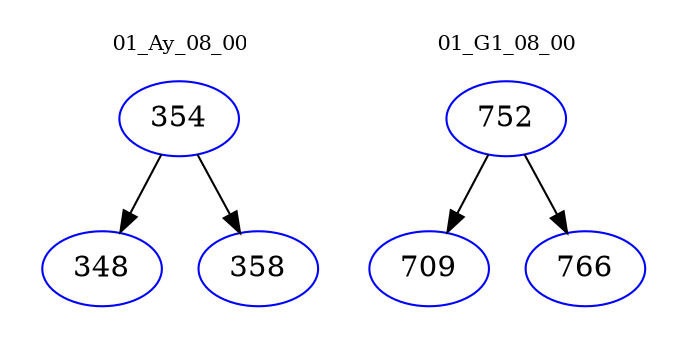 digraph{
subgraph cluster_0 {
color = white
label = "01_Ay_08_00";
fontsize=10;
T0_354 [label="354", color="blue"]
T0_354 -> T0_348 [color="black"]
T0_348 [label="348", color="blue"]
T0_354 -> T0_358 [color="black"]
T0_358 [label="358", color="blue"]
}
subgraph cluster_1 {
color = white
label = "01_G1_08_00";
fontsize=10;
T1_752 [label="752", color="blue"]
T1_752 -> T1_709 [color="black"]
T1_709 [label="709", color="blue"]
T1_752 -> T1_766 [color="black"]
T1_766 [label="766", color="blue"]
}
}

